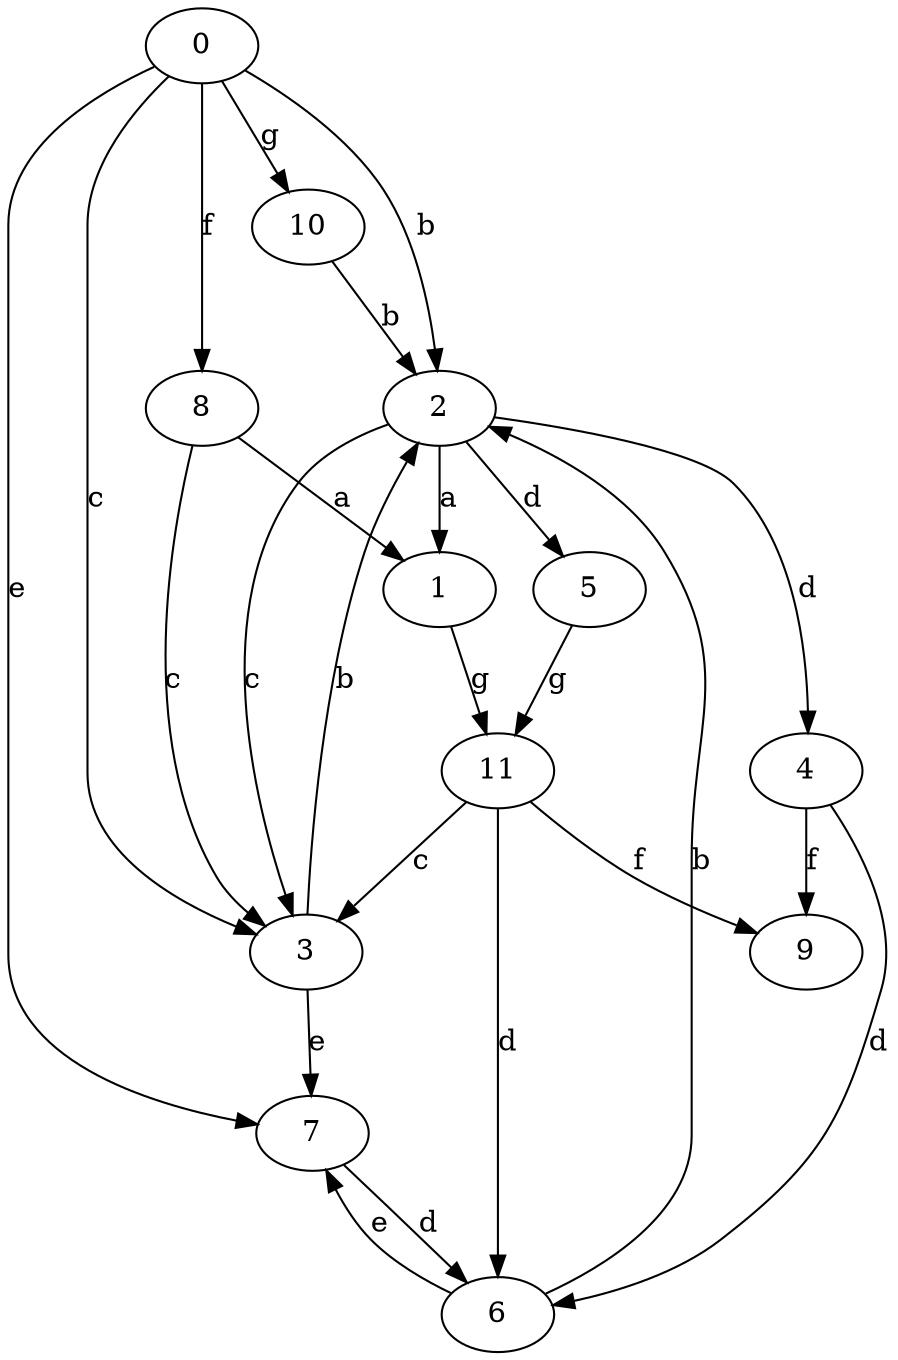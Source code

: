 strict digraph  {
0;
1;
2;
3;
4;
5;
6;
7;
8;
9;
10;
11;
0 -> 2  [label=b];
0 -> 3  [label=c];
0 -> 7  [label=e];
0 -> 8  [label=f];
0 -> 10  [label=g];
1 -> 11  [label=g];
2 -> 1  [label=a];
2 -> 3  [label=c];
2 -> 4  [label=d];
2 -> 5  [label=d];
3 -> 2  [label=b];
3 -> 7  [label=e];
4 -> 6  [label=d];
4 -> 9  [label=f];
5 -> 11  [label=g];
6 -> 2  [label=b];
6 -> 7  [label=e];
7 -> 6  [label=d];
8 -> 1  [label=a];
8 -> 3  [label=c];
10 -> 2  [label=b];
11 -> 3  [label=c];
11 -> 6  [label=d];
11 -> 9  [label=f];
}
